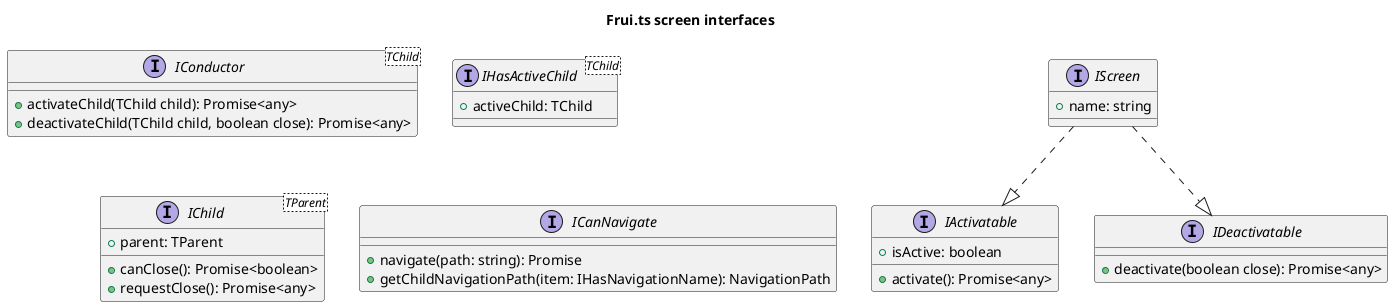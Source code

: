 @startuml

title Frui.ts screen interfaces

interface IActivatable {
  +isActive: boolean

  +activate(): Promise<any>
}

interface IDeactivatable {
  +deactivate(boolean close): Promise<any>
}

interface IScreen {
  +name: string
}

IScreen ..|> IActivatable
IScreen ..|> IDeactivatable

interface IConductor<TChild> {
  +activateChild(TChild child): Promise<any>
  +deactivateChild(TChild child, boolean close): Promise<any>
}

interface IHasActiveChild<TChild> {
  +activeChild: TChild
}

interface IChild<TParent> {
  +parent: TParent
  +canClose(): Promise<boolean>
  +requestClose(): Promise<any>
}

interface ICanNavigate {
  +navigate(path: string): Promise
  +getChildNavigationPath(item: IHasNavigationName): NavigationPath
}

@enduml
